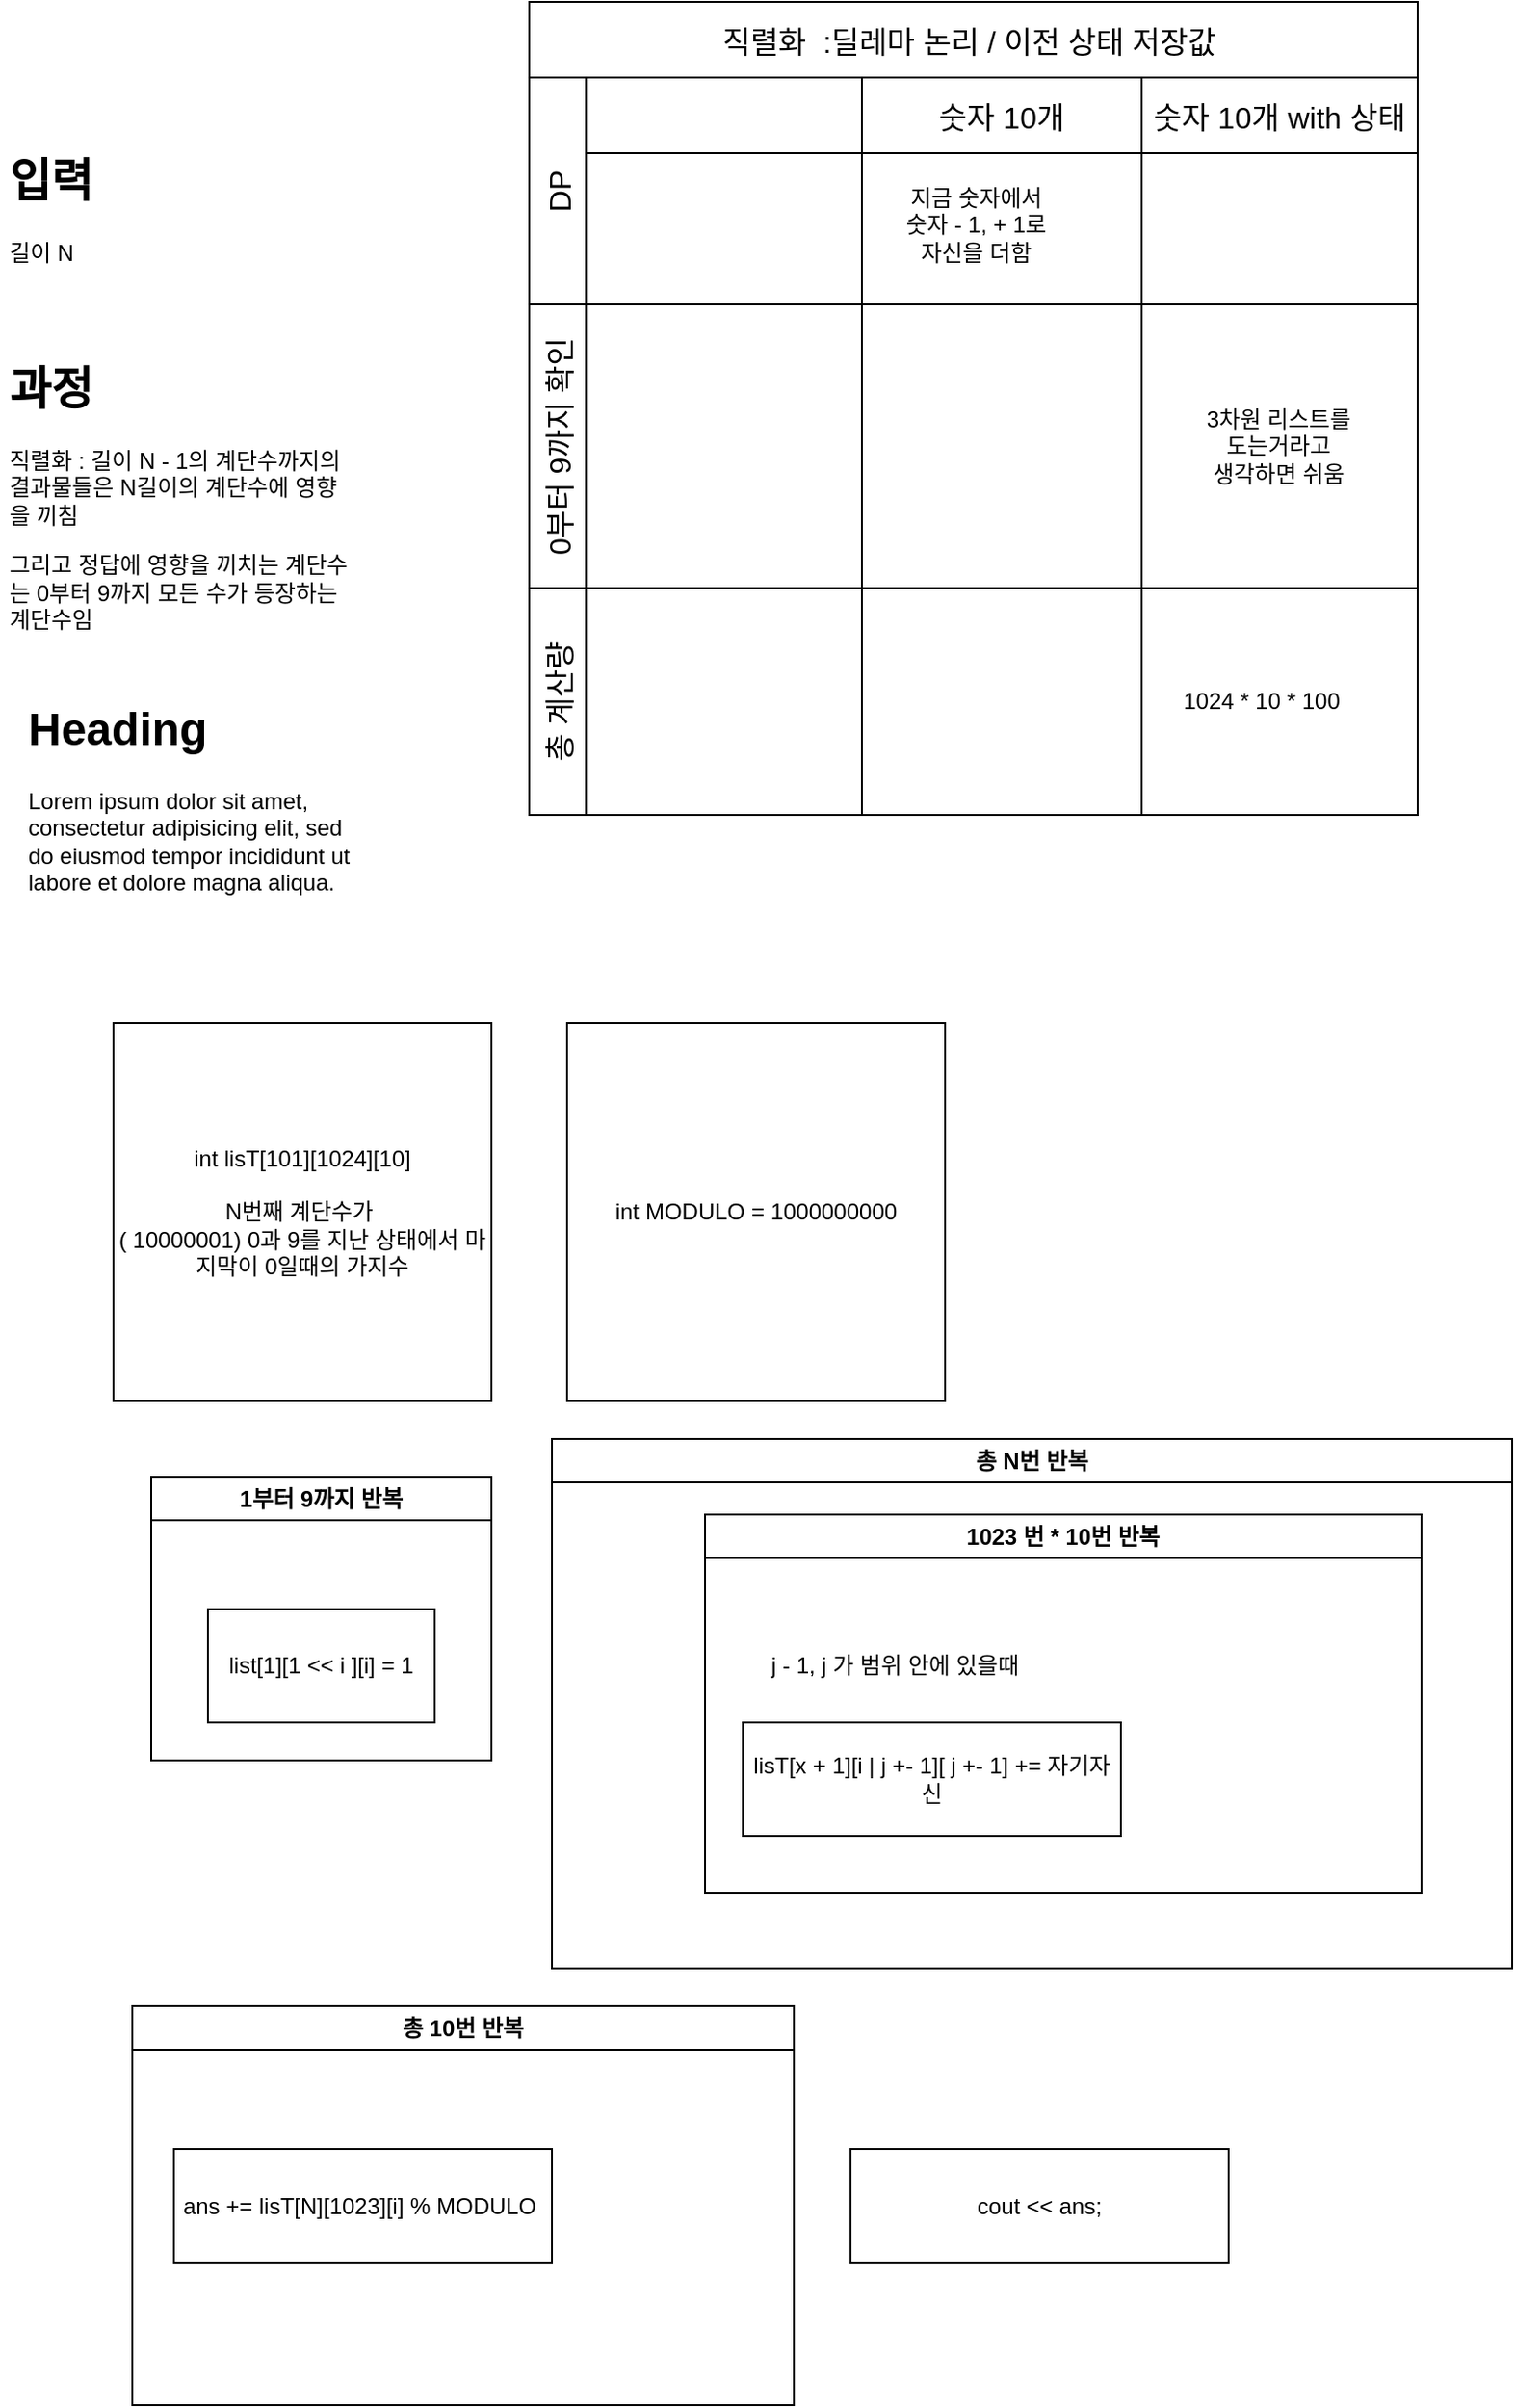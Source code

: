 <mxfile version="23.1.5" type="device">
  <diagram name="페이지-1" id="MfUvxNBR7QGocHIggNye">
    <mxGraphModel dx="955" dy="1122" grid="1" gridSize="10" guides="1" tooltips="1" connect="1" arrows="1" fold="1" page="1" pageScale="1" pageWidth="827" pageHeight="1169" math="0" shadow="0">
      <root>
        <mxCell id="0" />
        <mxCell id="1" parent="0" />
        <mxCell id="B3tPS9RlYUsnbYLJWmKf-1" value="&lt;h1&gt;입력&lt;/h1&gt;&lt;p&gt;길이 N&lt;/p&gt;" style="text;html=1;spacing=5;spacingTop=-20;whiteSpace=wrap;overflow=hidden;rounded=0;" vertex="1" parent="1">
          <mxGeometry x="10" y="175" width="190" height="120" as="geometry" />
        </mxCell>
        <mxCell id="B3tPS9RlYUsnbYLJWmKf-2" value="&lt;h1&gt;과정&lt;/h1&gt;&lt;p&gt;직렬화 : 길이 N - 1의 계단수까지의 결과물들은 N길이의 계단수에 영향을 끼침&lt;/p&gt;&lt;p&gt;그리고 정답에 영향을 끼치는 계단수는 0부터 9까지 모든 수가 등장하는 계단수임&lt;br&gt;&lt;br&gt;&lt;br&gt;&lt;/p&gt;" style="text;html=1;spacing=5;spacingTop=-20;whiteSpace=wrap;overflow=hidden;rounded=0;" vertex="1" parent="1">
          <mxGeometry x="10" y="285" width="190" height="225" as="geometry" />
        </mxCell>
        <mxCell id="B3tPS9RlYUsnbYLJWmKf-3" value="직렬화  :딜레마 논리 / 이전 상태 저장값 " style="shape=table;childLayout=tableLayout;startSize=40;collapsible=0;recursiveResize=0;expand=0;fontSize=16;" vertex="1" parent="1">
          <mxGeometry x="290" y="100" width="470" height="430" as="geometry" />
        </mxCell>
        <mxCell id="B3tPS9RlYUsnbYLJWmKf-4" value="DP" style="shape=tableRow;horizontal=0;swimlaneHead=0;swimlaneBody=0;top=0;left=0;strokeColor=inherit;bottom=0;right=0;dropTarget=0;fontStyle=0;fillColor=none;points=[[0,0.5],[1,0.5]];portConstraint=eastwest;startSize=30;collapsible=0;recursiveResize=0;expand=0;fontSize=16;" vertex="1" parent="B3tPS9RlYUsnbYLJWmKf-3">
          <mxGeometry y="40" width="470" height="120" as="geometry" />
        </mxCell>
        <mxCell id="B3tPS9RlYUsnbYLJWmKf-5" value="" style="swimlane;swimlaneHead=0;swimlaneBody=0;fontStyle=0;strokeColor=inherit;connectable=0;fillColor=none;startSize=40;collapsible=0;recursiveResize=0;expand=0;fontSize=16;" vertex="1" parent="B3tPS9RlYUsnbYLJWmKf-4">
          <mxGeometry x="30" width="146" height="120" as="geometry">
            <mxRectangle width="146" height="120" as="alternateBounds" />
          </mxGeometry>
        </mxCell>
        <mxCell id="B3tPS9RlYUsnbYLJWmKf-6" value="숫자 10개" style="swimlane;swimlaneHead=0;swimlaneBody=0;fontStyle=0;strokeColor=inherit;connectable=0;fillColor=none;startSize=40;collapsible=0;recursiveResize=0;expand=0;fontSize=16;" vertex="1" parent="B3tPS9RlYUsnbYLJWmKf-4">
          <mxGeometry x="176" width="148" height="120" as="geometry">
            <mxRectangle width="148" height="120" as="alternateBounds" />
          </mxGeometry>
        </mxCell>
        <mxCell id="B3tPS9RlYUsnbYLJWmKf-27" value="지금 숫자에서 &lt;br&gt;숫자 - 1, + 1로&lt;br&gt;자신을 더함&lt;div&gt;&lt;br/&gt;&lt;/div&gt;" style="text;html=1;align=center;verticalAlign=middle;resizable=0;points=[];autosize=1;strokeColor=none;fillColor=none;" vertex="1" parent="B3tPS9RlYUsnbYLJWmKf-6">
          <mxGeometry x="10" y="50" width="100" height="70" as="geometry" />
        </mxCell>
        <mxCell id="B3tPS9RlYUsnbYLJWmKf-7" value="숫자 10개 with 상태" style="swimlane;swimlaneHead=0;swimlaneBody=0;fontStyle=0;strokeColor=inherit;connectable=0;fillColor=none;startSize=40;collapsible=0;recursiveResize=0;expand=0;fontSize=16;" vertex="1" parent="B3tPS9RlYUsnbYLJWmKf-4">
          <mxGeometry x="324" width="146" height="120" as="geometry">
            <mxRectangle width="146" height="120" as="alternateBounds" />
          </mxGeometry>
        </mxCell>
        <mxCell id="B3tPS9RlYUsnbYLJWmKf-8" value="0부터 9까지 확인" style="shape=tableRow;horizontal=0;swimlaneHead=0;swimlaneBody=0;top=0;left=0;strokeColor=inherit;bottom=0;right=0;dropTarget=0;fontStyle=0;fillColor=none;points=[[0,0.5],[1,0.5]];portConstraint=eastwest;startSize=30;collapsible=0;recursiveResize=0;expand=0;fontSize=16;" vertex="1" parent="B3tPS9RlYUsnbYLJWmKf-3">
          <mxGeometry y="160" width="470" height="150" as="geometry" />
        </mxCell>
        <mxCell id="B3tPS9RlYUsnbYLJWmKf-9" value="" style="swimlane;swimlaneHead=0;swimlaneBody=0;fontStyle=0;connectable=0;strokeColor=inherit;fillColor=none;startSize=0;collapsible=0;recursiveResize=0;expand=0;fontSize=16;" vertex="1" parent="B3tPS9RlYUsnbYLJWmKf-8">
          <mxGeometry x="30" width="146" height="150" as="geometry">
            <mxRectangle width="146" height="150" as="alternateBounds" />
          </mxGeometry>
        </mxCell>
        <mxCell id="B3tPS9RlYUsnbYLJWmKf-10" value="" style="swimlane;swimlaneHead=0;swimlaneBody=0;fontStyle=0;connectable=0;strokeColor=inherit;fillColor=none;startSize=0;collapsible=0;recursiveResize=0;expand=0;fontSize=16;" vertex="1" parent="B3tPS9RlYUsnbYLJWmKf-8">
          <mxGeometry x="176" width="148" height="150" as="geometry">
            <mxRectangle width="148" height="150" as="alternateBounds" />
          </mxGeometry>
        </mxCell>
        <mxCell id="B3tPS9RlYUsnbYLJWmKf-11" value="" style="swimlane;swimlaneHead=0;swimlaneBody=0;fontStyle=0;connectable=0;strokeColor=inherit;fillColor=none;startSize=0;collapsible=0;recursiveResize=0;expand=0;fontSize=16;" vertex="1" parent="B3tPS9RlYUsnbYLJWmKf-8">
          <mxGeometry x="324" width="146" height="150" as="geometry">
            <mxRectangle width="146" height="150" as="alternateBounds" />
          </mxGeometry>
        </mxCell>
        <mxCell id="B3tPS9RlYUsnbYLJWmKf-30" value="3차원 리스트를 &lt;br&gt;도는거라고 &lt;br&gt;생각하면 쉬움" style="text;html=1;align=center;verticalAlign=middle;resizable=0;points=[];autosize=1;strokeColor=none;fillColor=none;" vertex="1" parent="B3tPS9RlYUsnbYLJWmKf-11">
          <mxGeometry x="16.5" y="45" width="110" height="60" as="geometry" />
        </mxCell>
        <mxCell id="B3tPS9RlYUsnbYLJWmKf-12" value="총 계산량" style="shape=tableRow;horizontal=0;swimlaneHead=0;swimlaneBody=0;top=0;left=0;strokeColor=inherit;bottom=0;right=0;dropTarget=0;fontStyle=0;fillColor=none;points=[[0,0.5],[1,0.5]];portConstraint=eastwest;startSize=30;collapsible=0;recursiveResize=0;expand=0;fontSize=16;" vertex="1" parent="B3tPS9RlYUsnbYLJWmKf-3">
          <mxGeometry y="310" width="470" height="120" as="geometry" />
        </mxCell>
        <mxCell id="B3tPS9RlYUsnbYLJWmKf-13" value="" style="swimlane;swimlaneHead=0;swimlaneBody=0;fontStyle=0;connectable=0;strokeColor=inherit;fillColor=none;startSize=0;collapsible=0;recursiveResize=0;expand=0;fontSize=16;" vertex="1" parent="B3tPS9RlYUsnbYLJWmKf-12">
          <mxGeometry x="30" width="146" height="120" as="geometry">
            <mxRectangle width="146" height="120" as="alternateBounds" />
          </mxGeometry>
        </mxCell>
        <mxCell id="B3tPS9RlYUsnbYLJWmKf-14" value="" style="swimlane;swimlaneHead=0;swimlaneBody=0;fontStyle=0;connectable=0;strokeColor=inherit;fillColor=none;startSize=0;collapsible=0;recursiveResize=0;expand=0;fontSize=16;" vertex="1" parent="B3tPS9RlYUsnbYLJWmKf-12">
          <mxGeometry x="176" width="148" height="120" as="geometry">
            <mxRectangle width="148" height="120" as="alternateBounds" />
          </mxGeometry>
        </mxCell>
        <mxCell id="B3tPS9RlYUsnbYLJWmKf-15" value="" style="swimlane;swimlaneHead=0;swimlaneBody=0;fontStyle=0;connectable=0;strokeColor=inherit;fillColor=none;startSize=0;collapsible=0;recursiveResize=0;expand=0;fontSize=16;" vertex="1" parent="B3tPS9RlYUsnbYLJWmKf-12">
          <mxGeometry x="324" width="146" height="120" as="geometry">
            <mxRectangle width="146" height="120" as="alternateBounds" />
          </mxGeometry>
        </mxCell>
        <mxCell id="B3tPS9RlYUsnbYLJWmKf-33" value="1024 * 10 * 100" style="text;html=1;align=center;verticalAlign=middle;resizable=0;points=[];autosize=1;strokeColor=none;fillColor=none;" vertex="1" parent="B3tPS9RlYUsnbYLJWmKf-15">
          <mxGeometry x="8" y="45" width="110" height="30" as="geometry" />
        </mxCell>
        <mxCell id="B3tPS9RlYUsnbYLJWmKf-28" value="&lt;h1&gt;Heading&lt;/h1&gt;&lt;p&gt;Lorem ipsum dolor sit amet, consectetur adipisicing elit, sed do eiusmod tempor incididunt ut labore et dolore magna aliqua.&lt;/p&gt;" style="text;html=1;spacing=5;spacingTop=-20;whiteSpace=wrap;overflow=hidden;rounded=0;" vertex="1" parent="1">
          <mxGeometry x="20" y="465" width="190" height="120" as="geometry" />
        </mxCell>
        <mxCell id="B3tPS9RlYUsnbYLJWmKf-34" value="int lisT[101][1024][10]&lt;br&gt;&lt;br&gt;N번째 계단수가&amp;nbsp;&lt;br&gt;( 10000001) 0과 9를 지난 상태에서 마지막이 0일때의 가지수" style="whiteSpace=wrap;html=1;aspect=fixed;" vertex="1" parent="1">
          <mxGeometry x="70" y="640" width="200" height="200" as="geometry" />
        </mxCell>
        <mxCell id="B3tPS9RlYUsnbYLJWmKf-35" value="1부터 9까지 반복" style="swimlane;whiteSpace=wrap;html=1;" vertex="1" parent="1">
          <mxGeometry x="90" y="880" width="180" height="150" as="geometry" />
        </mxCell>
        <mxCell id="B3tPS9RlYUsnbYLJWmKf-36" value="list[1][1 &amp;lt;&amp;lt; i ][i] = 1" style="whiteSpace=wrap;html=1;" vertex="1" parent="B3tPS9RlYUsnbYLJWmKf-35">
          <mxGeometry x="30" y="70" width="120" height="60" as="geometry" />
        </mxCell>
        <mxCell id="B3tPS9RlYUsnbYLJWmKf-39" value="int MODULO = 1000000000" style="whiteSpace=wrap;html=1;aspect=fixed;" vertex="1" parent="1">
          <mxGeometry x="310" y="640" width="200" height="200" as="geometry" />
        </mxCell>
        <mxCell id="B3tPS9RlYUsnbYLJWmKf-40" value="총 N번 반복" style="swimlane;whiteSpace=wrap;html=1;" vertex="1" parent="1">
          <mxGeometry x="302" y="860" width="508" height="280" as="geometry" />
        </mxCell>
        <mxCell id="B3tPS9RlYUsnbYLJWmKf-42" value="1023 번 * 10번 반복" style="swimlane;whiteSpace=wrap;html=1;" vertex="1" parent="B3tPS9RlYUsnbYLJWmKf-40">
          <mxGeometry x="81" y="40" width="379" height="200" as="geometry" />
        </mxCell>
        <mxCell id="B3tPS9RlYUsnbYLJWmKf-41" value="j - 1, j 가 범위 안에 있을때" style="text;html=1;align=center;verticalAlign=middle;resizable=0;points=[];autosize=1;strokeColor=none;fillColor=none;" vertex="1" parent="B3tPS9RlYUsnbYLJWmKf-42">
          <mxGeometry x="20" y="65" width="160" height="30" as="geometry" />
        </mxCell>
        <mxCell id="B3tPS9RlYUsnbYLJWmKf-43" value="lisT[x + 1][i | j +- 1][ j +- 1] += 자기자신" style="rounded=0;whiteSpace=wrap;html=1;" vertex="1" parent="B3tPS9RlYUsnbYLJWmKf-42">
          <mxGeometry x="20" y="110" width="200" height="60" as="geometry" />
        </mxCell>
        <mxCell id="B3tPS9RlYUsnbYLJWmKf-44" value="총 10번 반복" style="swimlane;whiteSpace=wrap;html=1;" vertex="1" parent="1">
          <mxGeometry x="80" y="1160" width="350" height="211" as="geometry" />
        </mxCell>
        <mxCell id="B3tPS9RlYUsnbYLJWmKf-47" value="ans += lisT[N][1023][i] % MODULO&amp;nbsp;" style="rounded=0;whiteSpace=wrap;html=1;" vertex="1" parent="B3tPS9RlYUsnbYLJWmKf-44">
          <mxGeometry x="22" y="75.5" width="200" height="60" as="geometry" />
        </mxCell>
        <mxCell id="B3tPS9RlYUsnbYLJWmKf-49" value="cout &amp;lt;&amp;lt; ans;" style="rounded=0;whiteSpace=wrap;html=1;" vertex="1" parent="1">
          <mxGeometry x="460" y="1235.5" width="200" height="60" as="geometry" />
        </mxCell>
      </root>
    </mxGraphModel>
  </diagram>
</mxfile>
